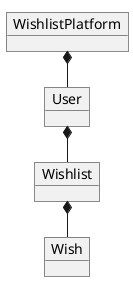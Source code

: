 @startuml
'https://plantuml.com/class-diagram
!pragma layout smetana

object WishlistPlatform
object User
object Wishlist
object Wish




WishlistPlatform *-- User
User *-- Wishlist
Wishlist *-- Wish


@enduml